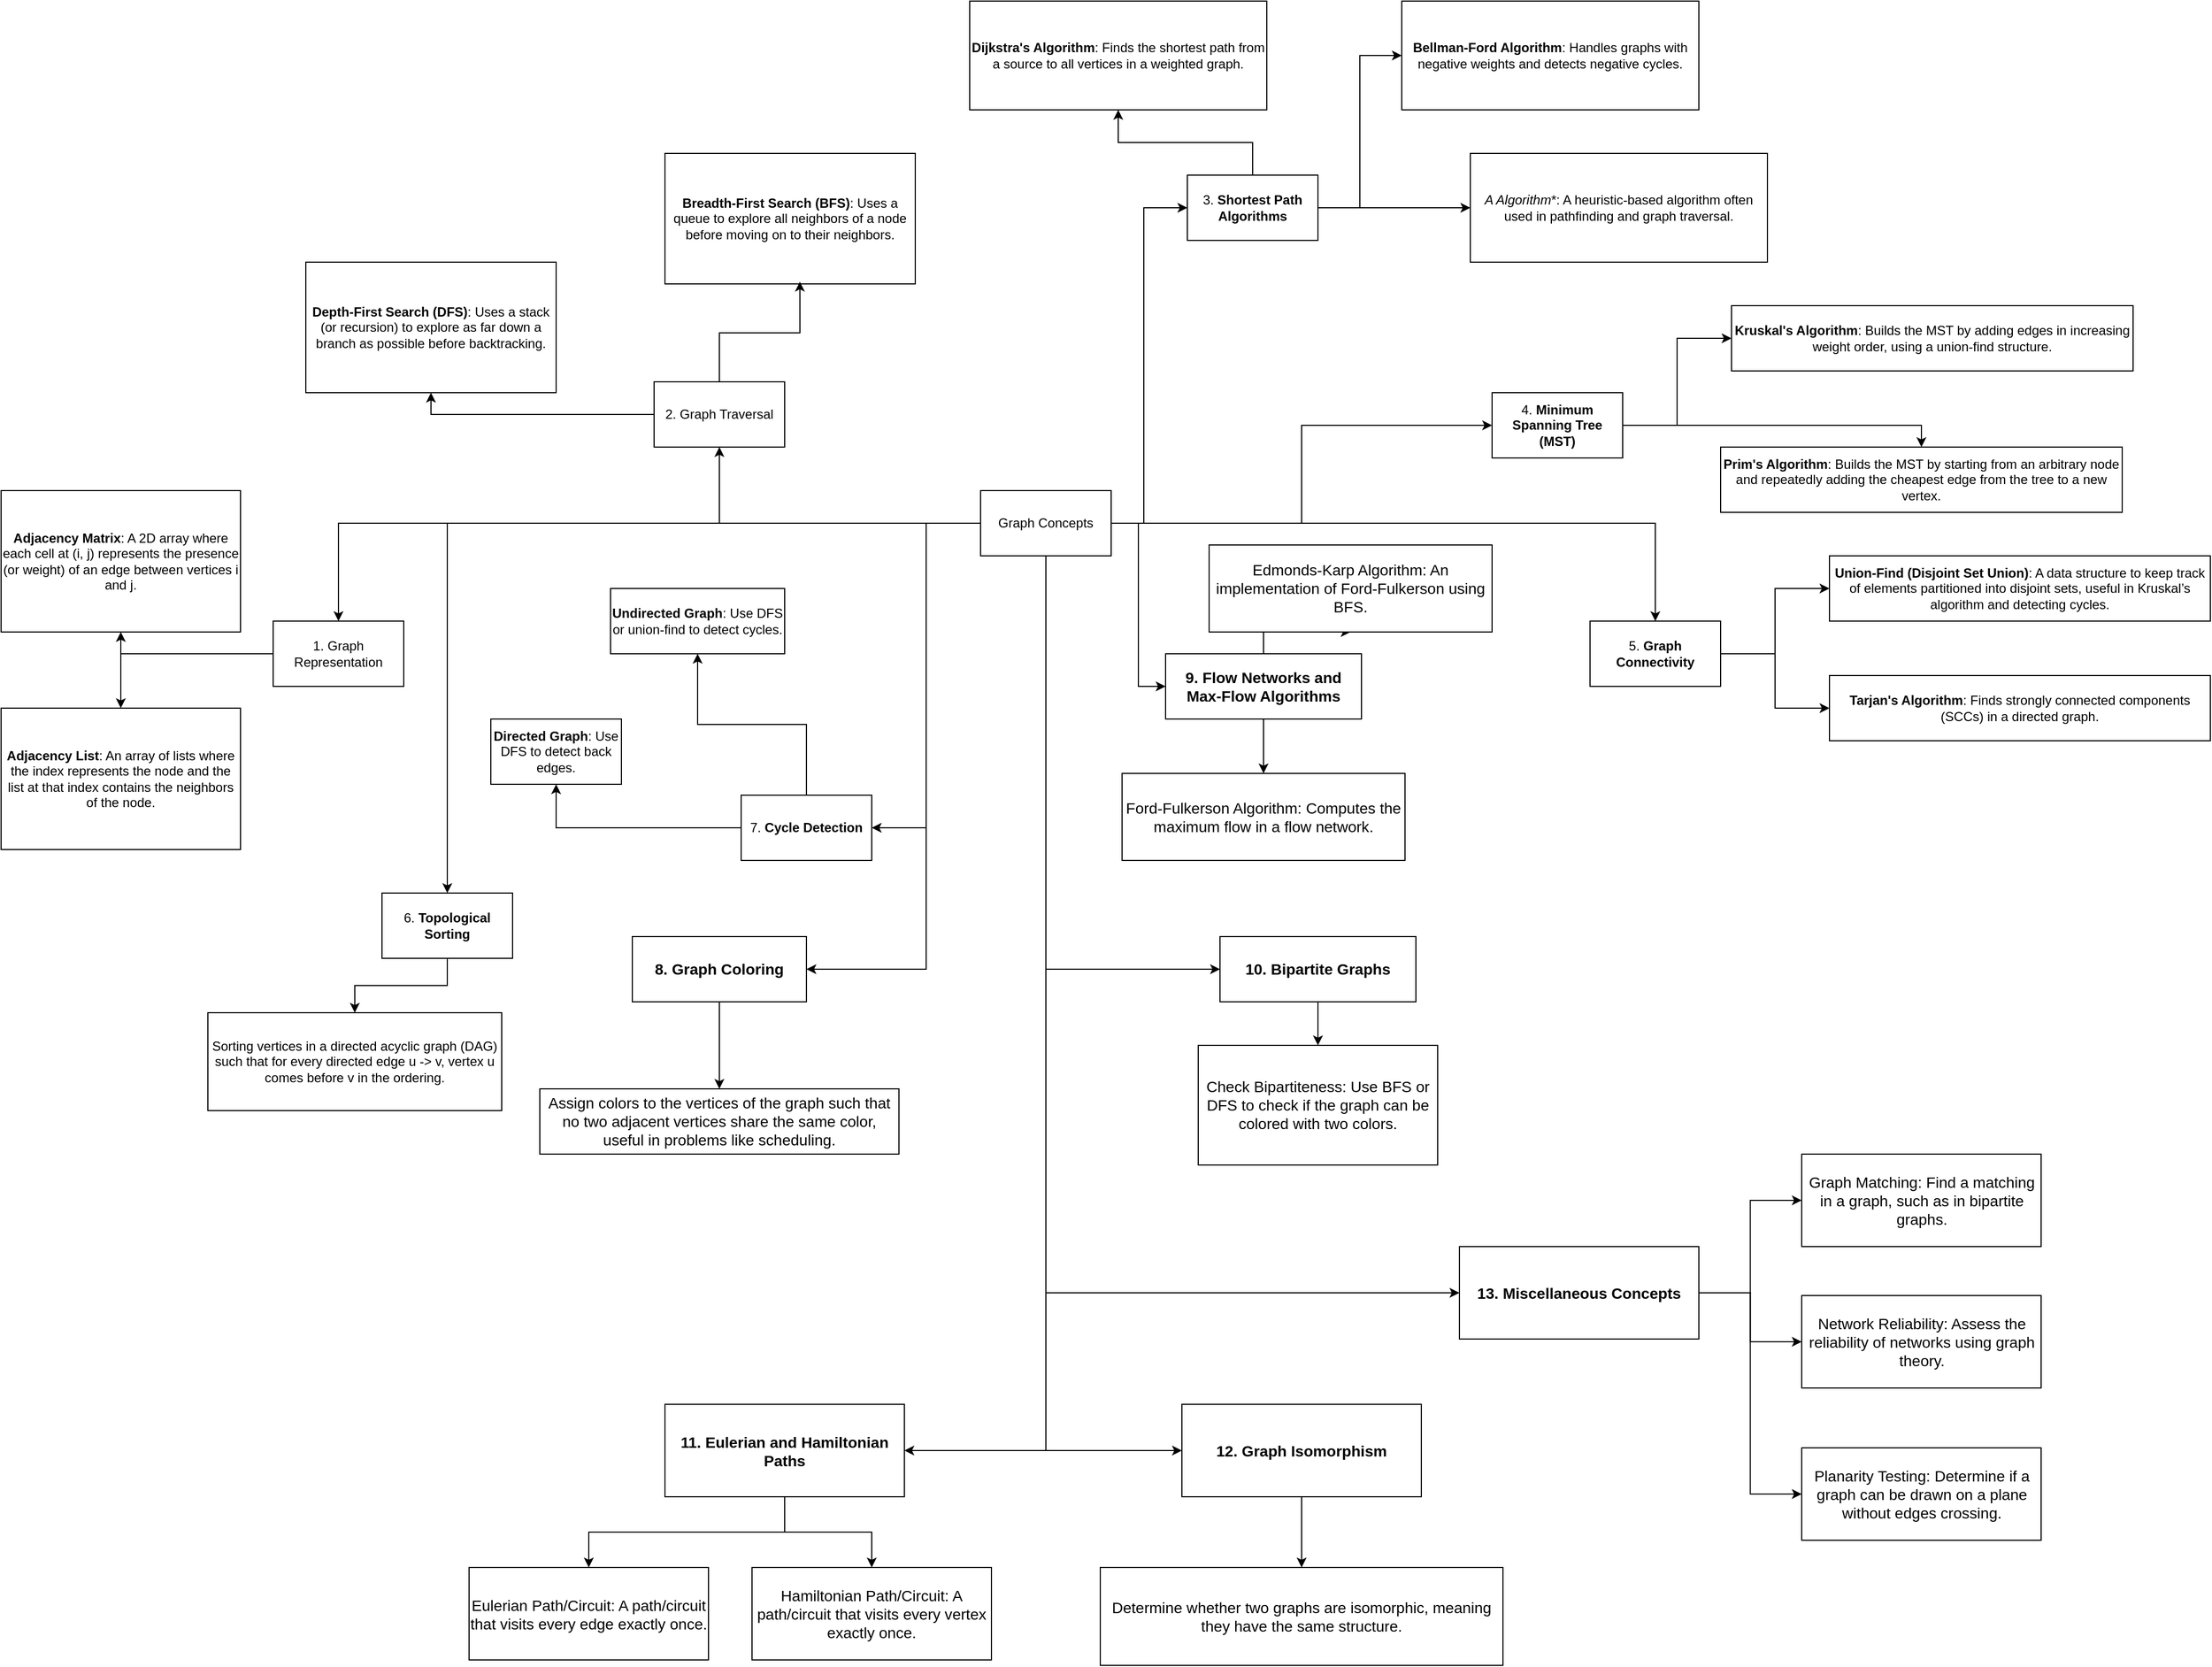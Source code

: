 <mxfile version="24.7.6">
  <diagram name="Page-1" id="0YoQ7BNPho5sO-UluRg9">
    <mxGraphModel dx="2254" dy="1917" grid="1" gridSize="10" guides="1" tooltips="1" connect="1" arrows="1" fold="1" page="1" pageScale="1" pageWidth="827" pageHeight="1169" math="0" shadow="0">
      <root>
        <mxCell id="0" />
        <mxCell id="1" parent="0" />
        <mxCell id="m7aj5oLY5AbvG_hLqnwf-63" style="edgeStyle=orthogonalEdgeStyle;rounded=0;orthogonalLoop=1;jettySize=auto;html=1;entryX=0.5;entryY=0;entryDx=0;entryDy=0;" edge="1" parent="1" source="m7aj5oLY5AbvG_hLqnwf-1" target="m7aj5oLY5AbvG_hLqnwf-2">
          <mxGeometry relative="1" as="geometry" />
        </mxCell>
        <mxCell id="m7aj5oLY5AbvG_hLqnwf-64" style="edgeStyle=orthogonalEdgeStyle;rounded=0;orthogonalLoop=1;jettySize=auto;html=1;entryX=0.5;entryY=1;entryDx=0;entryDy=0;" edge="1" parent="1" source="m7aj5oLY5AbvG_hLqnwf-1" target="m7aj5oLY5AbvG_hLqnwf-3">
          <mxGeometry relative="1" as="geometry" />
        </mxCell>
        <mxCell id="m7aj5oLY5AbvG_hLqnwf-66" style="edgeStyle=orthogonalEdgeStyle;rounded=0;orthogonalLoop=1;jettySize=auto;html=1;entryX=0;entryY=0.5;entryDx=0;entryDy=0;" edge="1" parent="1" source="m7aj5oLY5AbvG_hLqnwf-1" target="m7aj5oLY5AbvG_hLqnwf-4">
          <mxGeometry relative="1" as="geometry">
            <Array as="points">
              <mxPoint x="590" y="150" />
              <mxPoint x="590" y="-140" />
            </Array>
          </mxGeometry>
        </mxCell>
        <mxCell id="m7aj5oLY5AbvG_hLqnwf-67" style="edgeStyle=orthogonalEdgeStyle;rounded=0;orthogonalLoop=1;jettySize=auto;html=1;entryX=0;entryY=0.5;entryDx=0;entryDy=0;" edge="1" parent="1" source="m7aj5oLY5AbvG_hLqnwf-1" target="m7aj5oLY5AbvG_hLqnwf-5">
          <mxGeometry relative="1" as="geometry" />
        </mxCell>
        <mxCell id="m7aj5oLY5AbvG_hLqnwf-68" style="edgeStyle=orthogonalEdgeStyle;rounded=0;orthogonalLoop=1;jettySize=auto;html=1;entryX=0;entryY=0.5;entryDx=0;entryDy=0;" edge="1" parent="1" source="m7aj5oLY5AbvG_hLqnwf-1" target="m7aj5oLY5AbvG_hLqnwf-10">
          <mxGeometry relative="1" as="geometry" />
        </mxCell>
        <mxCell id="m7aj5oLY5AbvG_hLqnwf-69" style="edgeStyle=orthogonalEdgeStyle;rounded=0;orthogonalLoop=1;jettySize=auto;html=1;entryX=0.5;entryY=0;entryDx=0;entryDy=0;" edge="1" parent="1" source="m7aj5oLY5AbvG_hLqnwf-1" target="m7aj5oLY5AbvG_hLqnwf-6">
          <mxGeometry relative="1" as="geometry" />
        </mxCell>
        <mxCell id="m7aj5oLY5AbvG_hLqnwf-70" style="edgeStyle=orthogonalEdgeStyle;rounded=0;orthogonalLoop=1;jettySize=auto;html=1;" edge="1" parent="1" source="m7aj5oLY5AbvG_hLqnwf-1" target="m7aj5oLY5AbvG_hLqnwf-7">
          <mxGeometry relative="1" as="geometry" />
        </mxCell>
        <mxCell id="m7aj5oLY5AbvG_hLqnwf-71" style="edgeStyle=orthogonalEdgeStyle;rounded=0;orthogonalLoop=1;jettySize=auto;html=1;entryX=1;entryY=0.5;entryDx=0;entryDy=0;" edge="1" parent="1" source="m7aj5oLY5AbvG_hLqnwf-1" target="m7aj5oLY5AbvG_hLqnwf-8">
          <mxGeometry relative="1" as="geometry" />
        </mxCell>
        <mxCell id="m7aj5oLY5AbvG_hLqnwf-72" style="edgeStyle=orthogonalEdgeStyle;rounded=0;orthogonalLoop=1;jettySize=auto;html=1;entryX=1;entryY=0.5;entryDx=0;entryDy=0;" edge="1" parent="1" source="m7aj5oLY5AbvG_hLqnwf-1" target="m7aj5oLY5AbvG_hLqnwf-9">
          <mxGeometry relative="1" as="geometry">
            <Array as="points">
              <mxPoint x="390" y="150" />
              <mxPoint x="390" y="560" />
            </Array>
          </mxGeometry>
        </mxCell>
        <mxCell id="m7aj5oLY5AbvG_hLqnwf-73" style="edgeStyle=orthogonalEdgeStyle;rounded=0;orthogonalLoop=1;jettySize=auto;html=1;entryX=0;entryY=0.5;entryDx=0;entryDy=0;" edge="1" parent="1" source="m7aj5oLY5AbvG_hLqnwf-1" target="m7aj5oLY5AbvG_hLqnwf-11">
          <mxGeometry relative="1" as="geometry">
            <Array as="points">
              <mxPoint x="500" y="560" />
            </Array>
          </mxGeometry>
        </mxCell>
        <mxCell id="m7aj5oLY5AbvG_hLqnwf-74" style="edgeStyle=orthogonalEdgeStyle;rounded=0;orthogonalLoop=1;jettySize=auto;html=1;entryX=1;entryY=0.5;entryDx=0;entryDy=0;" edge="1" parent="1" source="m7aj5oLY5AbvG_hLqnwf-1" target="m7aj5oLY5AbvG_hLqnwf-12">
          <mxGeometry relative="1" as="geometry">
            <Array as="points">
              <mxPoint x="500" y="1002" />
            </Array>
          </mxGeometry>
        </mxCell>
        <mxCell id="m7aj5oLY5AbvG_hLqnwf-75" style="edgeStyle=orthogonalEdgeStyle;rounded=0;orthogonalLoop=1;jettySize=auto;html=1;entryX=0;entryY=0.5;entryDx=0;entryDy=0;" edge="1" parent="1" source="m7aj5oLY5AbvG_hLqnwf-1" target="m7aj5oLY5AbvG_hLqnwf-13">
          <mxGeometry relative="1" as="geometry">
            <Array as="points">
              <mxPoint x="500" y="1003" />
            </Array>
          </mxGeometry>
        </mxCell>
        <mxCell id="m7aj5oLY5AbvG_hLqnwf-76" style="edgeStyle=orthogonalEdgeStyle;rounded=0;orthogonalLoop=1;jettySize=auto;html=1;entryX=0;entryY=0.5;entryDx=0;entryDy=0;" edge="1" parent="1" source="m7aj5oLY5AbvG_hLqnwf-1" target="m7aj5oLY5AbvG_hLqnwf-14">
          <mxGeometry relative="1" as="geometry">
            <Array as="points">
              <mxPoint x="500" y="858" />
            </Array>
          </mxGeometry>
        </mxCell>
        <mxCell id="m7aj5oLY5AbvG_hLqnwf-1" value="Graph Concepts" style="rounded=0;whiteSpace=wrap;html=1;" vertex="1" parent="1">
          <mxGeometry x="440" y="120" width="120" height="60" as="geometry" />
        </mxCell>
        <mxCell id="m7aj5oLY5AbvG_hLqnwf-17" style="edgeStyle=orthogonalEdgeStyle;rounded=0;orthogonalLoop=1;jettySize=auto;html=1;entryX=0.5;entryY=1;entryDx=0;entryDy=0;" edge="1" parent="1" source="m7aj5oLY5AbvG_hLqnwf-2" target="m7aj5oLY5AbvG_hLqnwf-15">
          <mxGeometry relative="1" as="geometry" />
        </mxCell>
        <mxCell id="m7aj5oLY5AbvG_hLqnwf-18" style="edgeStyle=orthogonalEdgeStyle;rounded=0;orthogonalLoop=1;jettySize=auto;html=1;" edge="1" parent="1" source="m7aj5oLY5AbvG_hLqnwf-2" target="m7aj5oLY5AbvG_hLqnwf-16">
          <mxGeometry relative="1" as="geometry" />
        </mxCell>
        <mxCell id="m7aj5oLY5AbvG_hLqnwf-2" value="1. Graph Representation" style="rounded=0;whiteSpace=wrap;html=1;" vertex="1" parent="1">
          <mxGeometry x="-210" y="240" width="120" height="60" as="geometry" />
        </mxCell>
        <mxCell id="m7aj5oLY5AbvG_hLqnwf-21" style="edgeStyle=orthogonalEdgeStyle;rounded=0;orthogonalLoop=1;jettySize=auto;html=1;entryX=0.5;entryY=1;entryDx=0;entryDy=0;" edge="1" parent="1" source="m7aj5oLY5AbvG_hLqnwf-3" target="m7aj5oLY5AbvG_hLqnwf-19">
          <mxGeometry relative="1" as="geometry" />
        </mxCell>
        <mxCell id="m7aj5oLY5AbvG_hLqnwf-3" value="2. Graph Traversal" style="rounded=0;whiteSpace=wrap;html=1;" vertex="1" parent="1">
          <mxGeometry x="140" y="20" width="120" height="60" as="geometry" />
        </mxCell>
        <mxCell id="m7aj5oLY5AbvG_hLqnwf-26" style="edgeStyle=orthogonalEdgeStyle;rounded=0;orthogonalLoop=1;jettySize=auto;html=1;entryX=0.5;entryY=1;entryDx=0;entryDy=0;" edge="1" parent="1" source="m7aj5oLY5AbvG_hLqnwf-4" target="m7aj5oLY5AbvG_hLqnwf-23">
          <mxGeometry relative="1" as="geometry" />
        </mxCell>
        <mxCell id="m7aj5oLY5AbvG_hLqnwf-27" style="edgeStyle=orthogonalEdgeStyle;rounded=0;orthogonalLoop=1;jettySize=auto;html=1;entryX=0;entryY=0.5;entryDx=0;entryDy=0;" edge="1" parent="1" source="m7aj5oLY5AbvG_hLqnwf-4" target="m7aj5oLY5AbvG_hLqnwf-24">
          <mxGeometry relative="1" as="geometry" />
        </mxCell>
        <mxCell id="m7aj5oLY5AbvG_hLqnwf-28" style="edgeStyle=orthogonalEdgeStyle;rounded=0;orthogonalLoop=1;jettySize=auto;html=1;entryX=0;entryY=0.5;entryDx=0;entryDy=0;" edge="1" parent="1" source="m7aj5oLY5AbvG_hLqnwf-4" target="m7aj5oLY5AbvG_hLqnwf-25">
          <mxGeometry relative="1" as="geometry" />
        </mxCell>
        <mxCell id="m7aj5oLY5AbvG_hLqnwf-4" value="3. &lt;strong&gt;Shortest Path Algorithms&lt;/strong&gt;" style="rounded=0;whiteSpace=wrap;html=1;" vertex="1" parent="1">
          <mxGeometry x="630" y="-170" width="120" height="60" as="geometry" />
        </mxCell>
        <mxCell id="m7aj5oLY5AbvG_hLqnwf-31" style="edgeStyle=orthogonalEdgeStyle;rounded=0;orthogonalLoop=1;jettySize=auto;html=1;entryX=0;entryY=0.5;entryDx=0;entryDy=0;" edge="1" parent="1" source="m7aj5oLY5AbvG_hLqnwf-5" target="m7aj5oLY5AbvG_hLqnwf-29">
          <mxGeometry relative="1" as="geometry" />
        </mxCell>
        <mxCell id="m7aj5oLY5AbvG_hLqnwf-32" style="edgeStyle=orthogonalEdgeStyle;rounded=0;orthogonalLoop=1;jettySize=auto;html=1;entryX=0.5;entryY=0;entryDx=0;entryDy=0;" edge="1" parent="1" source="m7aj5oLY5AbvG_hLqnwf-5" target="m7aj5oLY5AbvG_hLqnwf-30">
          <mxGeometry relative="1" as="geometry" />
        </mxCell>
        <mxCell id="m7aj5oLY5AbvG_hLqnwf-5" value="4. &lt;strong&gt;Minimum Spanning Tree (MST)&lt;/strong&gt;" style="rounded=0;whiteSpace=wrap;html=1;" vertex="1" parent="1">
          <mxGeometry x="910" y="30" width="120" height="60" as="geometry" />
        </mxCell>
        <mxCell id="m7aj5oLY5AbvG_hLqnwf-35" style="edgeStyle=orthogonalEdgeStyle;rounded=0;orthogonalLoop=1;jettySize=auto;html=1;entryX=0;entryY=0.5;entryDx=0;entryDy=0;" edge="1" parent="1" source="m7aj5oLY5AbvG_hLqnwf-6" target="m7aj5oLY5AbvG_hLqnwf-33">
          <mxGeometry relative="1" as="geometry" />
        </mxCell>
        <mxCell id="m7aj5oLY5AbvG_hLqnwf-36" style="edgeStyle=orthogonalEdgeStyle;rounded=0;orthogonalLoop=1;jettySize=auto;html=1;" edge="1" parent="1" source="m7aj5oLY5AbvG_hLqnwf-6" target="m7aj5oLY5AbvG_hLqnwf-34">
          <mxGeometry relative="1" as="geometry" />
        </mxCell>
        <mxCell id="m7aj5oLY5AbvG_hLqnwf-6" value="5. &lt;strong&gt;Graph Connectivity&lt;/strong&gt;" style="rounded=0;whiteSpace=wrap;html=1;" vertex="1" parent="1">
          <mxGeometry x="1000" y="240" width="120" height="60" as="geometry" />
        </mxCell>
        <mxCell id="m7aj5oLY5AbvG_hLqnwf-38" style="edgeStyle=orthogonalEdgeStyle;rounded=0;orthogonalLoop=1;jettySize=auto;html=1;" edge="1" parent="1" source="m7aj5oLY5AbvG_hLqnwf-7" target="m7aj5oLY5AbvG_hLqnwf-37">
          <mxGeometry relative="1" as="geometry" />
        </mxCell>
        <mxCell id="m7aj5oLY5AbvG_hLqnwf-7" value="6. &lt;strong&gt;Topological Sorting&lt;/strong&gt;" style="rounded=0;whiteSpace=wrap;html=1;" vertex="1" parent="1">
          <mxGeometry x="-110" y="490" width="120" height="60" as="geometry" />
        </mxCell>
        <mxCell id="m7aj5oLY5AbvG_hLqnwf-41" style="edgeStyle=orthogonalEdgeStyle;rounded=0;orthogonalLoop=1;jettySize=auto;html=1;entryX=0.5;entryY=1;entryDx=0;entryDy=0;" edge="1" parent="1" source="m7aj5oLY5AbvG_hLqnwf-8" target="m7aj5oLY5AbvG_hLqnwf-39">
          <mxGeometry relative="1" as="geometry" />
        </mxCell>
        <mxCell id="m7aj5oLY5AbvG_hLqnwf-42" style="edgeStyle=orthogonalEdgeStyle;rounded=0;orthogonalLoop=1;jettySize=auto;html=1;entryX=0.5;entryY=1;entryDx=0;entryDy=0;" edge="1" parent="1" source="m7aj5oLY5AbvG_hLqnwf-8" target="m7aj5oLY5AbvG_hLqnwf-40">
          <mxGeometry relative="1" as="geometry" />
        </mxCell>
        <mxCell id="m7aj5oLY5AbvG_hLqnwf-8" value="7. &lt;strong&gt;Cycle Detection&lt;/strong&gt;" style="rounded=0;whiteSpace=wrap;html=1;" vertex="1" parent="1">
          <mxGeometry x="220" y="400" width="120" height="60" as="geometry" />
        </mxCell>
        <mxCell id="m7aj5oLY5AbvG_hLqnwf-44" style="edgeStyle=orthogonalEdgeStyle;rounded=0;orthogonalLoop=1;jettySize=auto;html=1;" edge="1" parent="1" source="m7aj5oLY5AbvG_hLqnwf-9" target="m7aj5oLY5AbvG_hLqnwf-43">
          <mxGeometry relative="1" as="geometry" />
        </mxCell>
        <mxCell id="m7aj5oLY5AbvG_hLqnwf-9" value="&lt;h3&gt;8. &lt;strong&gt;Graph Coloring&lt;/strong&gt;&lt;/h3&gt;" style="rounded=0;whiteSpace=wrap;html=1;" vertex="1" parent="1">
          <mxGeometry x="120" y="530" width="160" height="60" as="geometry" />
        </mxCell>
        <mxCell id="m7aj5oLY5AbvG_hLqnwf-47" style="edgeStyle=orthogonalEdgeStyle;rounded=0;orthogonalLoop=1;jettySize=auto;html=1;" edge="1" parent="1" source="m7aj5oLY5AbvG_hLqnwf-10" target="m7aj5oLY5AbvG_hLqnwf-46">
          <mxGeometry relative="1" as="geometry" />
        </mxCell>
        <mxCell id="m7aj5oLY5AbvG_hLqnwf-48" style="edgeStyle=orthogonalEdgeStyle;rounded=0;orthogonalLoop=1;jettySize=auto;html=1;" edge="1" parent="1" source="m7aj5oLY5AbvG_hLqnwf-10" target="m7aj5oLY5AbvG_hLqnwf-45">
          <mxGeometry relative="1" as="geometry" />
        </mxCell>
        <mxCell id="m7aj5oLY5AbvG_hLqnwf-10" value="&lt;h3&gt;9. &lt;strong&gt;Flow Networks and Max-Flow Algorithms&lt;/strong&gt;&lt;br&gt;&lt;/h3&gt;" style="rounded=0;whiteSpace=wrap;html=1;" vertex="1" parent="1">
          <mxGeometry x="610" y="270" width="180" height="60" as="geometry" />
        </mxCell>
        <mxCell id="m7aj5oLY5AbvG_hLqnwf-50" style="edgeStyle=orthogonalEdgeStyle;rounded=0;orthogonalLoop=1;jettySize=auto;html=1;" edge="1" parent="1" source="m7aj5oLY5AbvG_hLqnwf-11" target="m7aj5oLY5AbvG_hLqnwf-49">
          <mxGeometry relative="1" as="geometry" />
        </mxCell>
        <mxCell id="m7aj5oLY5AbvG_hLqnwf-11" value="&lt;h3&gt;10. &lt;strong&gt;Bipartite Graphs&lt;/strong&gt;&lt;br&gt;&lt;/h3&gt;" style="rounded=0;whiteSpace=wrap;html=1;" vertex="1" parent="1">
          <mxGeometry x="660" y="530" width="180" height="60" as="geometry" />
        </mxCell>
        <mxCell id="m7aj5oLY5AbvG_hLqnwf-53" style="edgeStyle=orthogonalEdgeStyle;rounded=0;orthogonalLoop=1;jettySize=auto;html=1;entryX=0.5;entryY=0;entryDx=0;entryDy=0;" edge="1" parent="1" source="m7aj5oLY5AbvG_hLqnwf-12" target="m7aj5oLY5AbvG_hLqnwf-51">
          <mxGeometry relative="1" as="geometry" />
        </mxCell>
        <mxCell id="m7aj5oLY5AbvG_hLqnwf-54" style="edgeStyle=orthogonalEdgeStyle;rounded=0;orthogonalLoop=1;jettySize=auto;html=1;" edge="1" parent="1" source="m7aj5oLY5AbvG_hLqnwf-12" target="m7aj5oLY5AbvG_hLqnwf-52">
          <mxGeometry relative="1" as="geometry" />
        </mxCell>
        <mxCell id="m7aj5oLY5AbvG_hLqnwf-12" value="&lt;h3&gt;11. &lt;strong&gt;Eulerian and Hamiltonian Paths&lt;/strong&gt;&lt;/h3&gt;" style="rounded=0;whiteSpace=wrap;html=1;" vertex="1" parent="1">
          <mxGeometry x="150" y="960" width="220" height="85" as="geometry" />
        </mxCell>
        <mxCell id="m7aj5oLY5AbvG_hLqnwf-56" style="edgeStyle=orthogonalEdgeStyle;rounded=0;orthogonalLoop=1;jettySize=auto;html=1;entryX=0.5;entryY=0;entryDx=0;entryDy=0;" edge="1" parent="1" source="m7aj5oLY5AbvG_hLqnwf-13" target="m7aj5oLY5AbvG_hLqnwf-55">
          <mxGeometry relative="1" as="geometry" />
        </mxCell>
        <mxCell id="m7aj5oLY5AbvG_hLqnwf-13" value="&lt;h3&gt;12. &lt;strong&gt;Graph Isomorphism&lt;/strong&gt;&lt;br&gt;&lt;/h3&gt;" style="rounded=0;whiteSpace=wrap;html=1;" vertex="1" parent="1">
          <mxGeometry x="625" y="960" width="220" height="85" as="geometry" />
        </mxCell>
        <mxCell id="m7aj5oLY5AbvG_hLqnwf-60" style="edgeStyle=orthogonalEdgeStyle;rounded=0;orthogonalLoop=1;jettySize=auto;html=1;entryX=0;entryY=0.5;entryDx=0;entryDy=0;" edge="1" parent="1" source="m7aj5oLY5AbvG_hLqnwf-14" target="m7aj5oLY5AbvG_hLqnwf-57">
          <mxGeometry relative="1" as="geometry" />
        </mxCell>
        <mxCell id="m7aj5oLY5AbvG_hLqnwf-61" style="edgeStyle=orthogonalEdgeStyle;rounded=0;orthogonalLoop=1;jettySize=auto;html=1;entryX=0;entryY=0.5;entryDx=0;entryDy=0;" edge="1" parent="1" source="m7aj5oLY5AbvG_hLqnwf-14" target="m7aj5oLY5AbvG_hLqnwf-58">
          <mxGeometry relative="1" as="geometry" />
        </mxCell>
        <mxCell id="m7aj5oLY5AbvG_hLqnwf-62" style="edgeStyle=orthogonalEdgeStyle;rounded=0;orthogonalLoop=1;jettySize=auto;html=1;entryX=0;entryY=0.5;entryDx=0;entryDy=0;" edge="1" parent="1" source="m7aj5oLY5AbvG_hLqnwf-14" target="m7aj5oLY5AbvG_hLqnwf-59">
          <mxGeometry relative="1" as="geometry" />
        </mxCell>
        <mxCell id="m7aj5oLY5AbvG_hLqnwf-14" value="&lt;h3&gt;13. &lt;strong&gt;Miscellaneous Concepts&lt;/strong&gt;&lt;br&gt;&lt;/h3&gt;" style="rounded=0;whiteSpace=wrap;html=1;" vertex="1" parent="1">
          <mxGeometry x="880" y="815" width="220" height="85" as="geometry" />
        </mxCell>
        <mxCell id="m7aj5oLY5AbvG_hLqnwf-15" value="&lt;strong&gt;Adjacency Matrix&lt;/strong&gt;: A 2D array where each cell at (i, j) represents the presence (or weight) of an edge between vertices i and j." style="rounded=0;whiteSpace=wrap;html=1;" vertex="1" parent="1">
          <mxGeometry x="-460" y="120" width="220" height="130" as="geometry" />
        </mxCell>
        <mxCell id="m7aj5oLY5AbvG_hLqnwf-16" value="&lt;strong&gt;Adjacency List&lt;/strong&gt;: An array of lists where the index represents the node and the list at that index contains the neighbors of the node." style="rounded=0;whiteSpace=wrap;html=1;" vertex="1" parent="1">
          <mxGeometry x="-460" y="320" width="220" height="130" as="geometry" />
        </mxCell>
        <mxCell id="m7aj5oLY5AbvG_hLqnwf-19" value="&lt;strong&gt;Depth-First Search (DFS)&lt;/strong&gt;: Uses a stack (or recursion) to explore as far down a branch as possible before backtracking." style="rounded=0;whiteSpace=wrap;html=1;" vertex="1" parent="1">
          <mxGeometry x="-180" y="-90" width="230" height="120" as="geometry" />
        </mxCell>
        <mxCell id="m7aj5oLY5AbvG_hLqnwf-20" value="&lt;strong&gt;Breadth-First Search (BFS)&lt;/strong&gt;: Uses a queue to explore all neighbors of a node before moving on to their neighbors." style="rounded=0;whiteSpace=wrap;html=1;" vertex="1" parent="1">
          <mxGeometry x="150" y="-190" width="230" height="120" as="geometry" />
        </mxCell>
        <mxCell id="m7aj5oLY5AbvG_hLqnwf-22" style="edgeStyle=orthogonalEdgeStyle;rounded=0;orthogonalLoop=1;jettySize=auto;html=1;entryX=0.539;entryY=0.983;entryDx=0;entryDy=0;entryPerimeter=0;" edge="1" parent="1" source="m7aj5oLY5AbvG_hLqnwf-3" target="m7aj5oLY5AbvG_hLqnwf-20">
          <mxGeometry relative="1" as="geometry" />
        </mxCell>
        <mxCell id="m7aj5oLY5AbvG_hLqnwf-23" value="&lt;strong&gt;Dijkstra&#39;s Algorithm&lt;/strong&gt;: Finds the shortest path from a source to all vertices in a weighted graph." style="rounded=0;whiteSpace=wrap;html=1;" vertex="1" parent="1">
          <mxGeometry x="430" y="-330" width="273" height="100" as="geometry" />
        </mxCell>
        <mxCell id="m7aj5oLY5AbvG_hLqnwf-24" value="&lt;strong&gt;Bellman-Ford Algorithm&lt;/strong&gt;: Handles graphs with negative weights and detects negative cycles." style="rounded=0;whiteSpace=wrap;html=1;" vertex="1" parent="1">
          <mxGeometry x="827" y="-330" width="273" height="100" as="geometry" />
        </mxCell>
        <mxCell id="m7aj5oLY5AbvG_hLqnwf-25" value="&lt;em&gt;&lt;em&gt;A&lt;/em&gt; Algorithm&lt;/em&gt;*: A heuristic-based algorithm often used in pathfinding and graph traversal." style="rounded=0;whiteSpace=wrap;html=1;" vertex="1" parent="1">
          <mxGeometry x="890" y="-190" width="273" height="100" as="geometry" />
        </mxCell>
        <mxCell id="m7aj5oLY5AbvG_hLqnwf-29" value="&lt;strong&gt;Kruskal&#39;s Algorithm&lt;/strong&gt;: Builds the MST by adding edges in increasing weight order, using a union-find structure." style="rounded=0;whiteSpace=wrap;html=1;" vertex="1" parent="1">
          <mxGeometry x="1130" y="-50" width="369" height="60" as="geometry" />
        </mxCell>
        <mxCell id="m7aj5oLY5AbvG_hLqnwf-30" value="&lt;strong&gt;Prim&#39;s Algorithm&lt;/strong&gt;: Builds the MST by starting from an arbitrary node and repeatedly adding the cheapest edge from the tree to a new vertex." style="rounded=0;whiteSpace=wrap;html=1;" vertex="1" parent="1">
          <mxGeometry x="1120" y="80" width="369" height="60" as="geometry" />
        </mxCell>
        <mxCell id="m7aj5oLY5AbvG_hLqnwf-33" value="&lt;strong&gt;Union-Find (Disjoint Set Union)&lt;/strong&gt;: A data structure to keep track of elements partitioned into disjoint sets, useful in Kruskal’s algorithm and detecting cycles." style="rounded=0;whiteSpace=wrap;html=1;" vertex="1" parent="1">
          <mxGeometry x="1220" y="180" width="350" height="60" as="geometry" />
        </mxCell>
        <mxCell id="m7aj5oLY5AbvG_hLqnwf-34" value="&lt;strong&gt;Tarjan&#39;s Algorithm&lt;/strong&gt;: Finds strongly connected components (SCCs) in a directed graph." style="rounded=0;whiteSpace=wrap;html=1;" vertex="1" parent="1">
          <mxGeometry x="1220" y="290" width="350" height="60" as="geometry" />
        </mxCell>
        <mxCell id="m7aj5oLY5AbvG_hLqnwf-37" value="Sorting vertices in a directed acyclic graph (DAG) such that for every directed edge u -&amp;gt; v, vertex u comes before v in the ordering." style="rounded=0;whiteSpace=wrap;html=1;" vertex="1" parent="1">
          <mxGeometry x="-270" y="600" width="270" height="90" as="geometry" />
        </mxCell>
        <mxCell id="m7aj5oLY5AbvG_hLqnwf-39" value="&lt;strong&gt;Directed Graph&lt;/strong&gt;: Use DFS to detect back edges." style="rounded=0;whiteSpace=wrap;html=1;" vertex="1" parent="1">
          <mxGeometry x="-10" y="330" width="120" height="60" as="geometry" />
        </mxCell>
        <mxCell id="m7aj5oLY5AbvG_hLqnwf-40" value="&lt;strong&gt;Undirected Graph&lt;/strong&gt;: Use DFS or union-find to detect cycles." style="rounded=0;whiteSpace=wrap;html=1;" vertex="1" parent="1">
          <mxGeometry x="100" y="210" width="160" height="60" as="geometry" />
        </mxCell>
        <mxCell id="m7aj5oLY5AbvG_hLqnwf-43" value="&lt;h3&gt;&lt;span style=&quot;font-weight: normal;&quot;&gt;Assign colors to the vertices of the graph such that no two adjacent vertices share the same color, useful in problems like scheduling.&lt;/span&gt;&lt;br&gt;&lt;/h3&gt;" style="rounded=0;whiteSpace=wrap;html=1;" vertex="1" parent="1">
          <mxGeometry x="35" y="670" width="330" height="60" as="geometry" />
        </mxCell>
        <mxCell id="m7aj5oLY5AbvG_hLqnwf-45" value="&lt;h3&gt;&lt;span style=&quot;font-weight: normal;&quot;&gt;Ford-Fulkerson Algorithm: Computes the maximum flow in a flow network.&lt;/span&gt;&lt;br&gt;&lt;/h3&gt;" style="rounded=0;whiteSpace=wrap;html=1;" vertex="1" parent="1">
          <mxGeometry x="570" y="380" width="260" height="80" as="geometry" />
        </mxCell>
        <mxCell id="m7aj5oLY5AbvG_hLqnwf-46" value="&lt;h3&gt;&lt;span style=&quot;font-weight: normal;&quot;&gt;Edmonds-Karp Algorithm: An implementation of Ford-Fulkerson using BFS.&lt;/span&gt;&lt;br&gt;&lt;/h3&gt;" style="rounded=0;whiteSpace=wrap;html=1;" vertex="1" parent="1">
          <mxGeometry x="650" y="170" width="260" height="80" as="geometry" />
        </mxCell>
        <mxCell id="m7aj5oLY5AbvG_hLqnwf-49" value="&lt;h3&gt;&lt;span style=&quot;font-weight: normal;&quot;&gt;Check Bipartiteness: Use BFS or DFS to check if the graph can be colored with two colors.&lt;/span&gt;&lt;br&gt;&lt;/h3&gt;" style="rounded=0;whiteSpace=wrap;html=1;" vertex="1" parent="1">
          <mxGeometry x="640" y="630" width="220" height="110" as="geometry" />
        </mxCell>
        <mxCell id="m7aj5oLY5AbvG_hLqnwf-51" value="&lt;h3&gt;&lt;span style=&quot;font-weight: normal;&quot;&gt;Eulerian Path/Circuit: A path/circuit that visits every edge exactly once.&lt;/span&gt;&lt;br&gt;&lt;/h3&gt;" style="rounded=0;whiteSpace=wrap;html=1;" vertex="1" parent="1">
          <mxGeometry x="-30" y="1110" width="220" height="85" as="geometry" />
        </mxCell>
        <mxCell id="m7aj5oLY5AbvG_hLqnwf-52" value="&lt;h3&gt;&lt;span style=&quot;font-weight: normal;&quot;&gt;Hamiltonian Path/Circuit: A path/circuit that visits every vertex exactly once.&lt;/span&gt;&lt;br&gt;&lt;/h3&gt;" style="rounded=0;whiteSpace=wrap;html=1;" vertex="1" parent="1">
          <mxGeometry x="230" y="1110" width="220" height="85" as="geometry" />
        </mxCell>
        <mxCell id="m7aj5oLY5AbvG_hLqnwf-55" value="&lt;h3&gt;&lt;span style=&quot;font-weight: normal;&quot;&gt;Determine whether two graphs are isomorphic, meaning they have the same structure.&lt;/span&gt;&lt;br&gt;&lt;/h3&gt;" style="rounded=0;whiteSpace=wrap;html=1;" vertex="1" parent="1">
          <mxGeometry x="550" y="1110" width="370" height="90" as="geometry" />
        </mxCell>
        <mxCell id="m7aj5oLY5AbvG_hLqnwf-57" value="&lt;h3&gt;&lt;span style=&quot;font-weight: normal;&quot;&gt;Graph Matching: Find a matching in a graph, such as in bipartite graphs.&lt;/span&gt;&lt;br&gt;&lt;/h3&gt;" style="rounded=0;whiteSpace=wrap;html=1;" vertex="1" parent="1">
          <mxGeometry x="1194.5" y="730" width="220" height="85" as="geometry" />
        </mxCell>
        <mxCell id="m7aj5oLY5AbvG_hLqnwf-58" value="&lt;h3&gt;&lt;span style=&quot;font-weight: normal;&quot;&gt;Network Reliability: Assess the reliability of networks using graph theory.&lt;/span&gt;&lt;br&gt;&lt;/h3&gt;" style="rounded=0;whiteSpace=wrap;html=1;" vertex="1" parent="1">
          <mxGeometry x="1194.5" y="860" width="220" height="85" as="geometry" />
        </mxCell>
        <mxCell id="m7aj5oLY5AbvG_hLqnwf-59" value="&lt;h3&gt;&lt;span style=&quot;font-weight: normal;&quot;&gt;Planarity Testing: Determine if a graph can be drawn on a plane without edges crossing.&lt;/span&gt;&lt;br&gt;&lt;/h3&gt;" style="rounded=0;whiteSpace=wrap;html=1;" vertex="1" parent="1">
          <mxGeometry x="1194.5" y="1000" width="220" height="85" as="geometry" />
        </mxCell>
      </root>
    </mxGraphModel>
  </diagram>
</mxfile>
